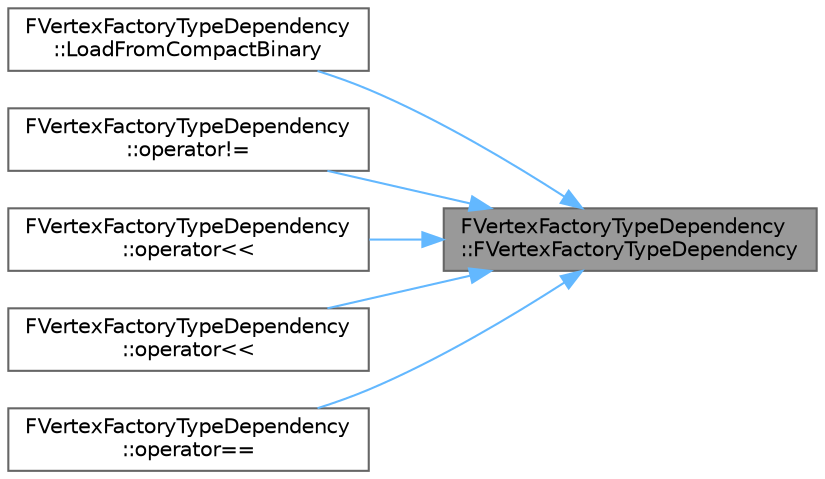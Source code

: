 digraph "FVertexFactoryTypeDependency::FVertexFactoryTypeDependency"
{
 // INTERACTIVE_SVG=YES
 // LATEX_PDF_SIZE
  bgcolor="transparent";
  edge [fontname=Helvetica,fontsize=10,labelfontname=Helvetica,labelfontsize=10];
  node [fontname=Helvetica,fontsize=10,shape=box,height=0.2,width=0.4];
  rankdir="RL";
  Node1 [id="Node000001",label="FVertexFactoryTypeDependency\l::FVertexFactoryTypeDependency",height=0.2,width=0.4,color="gray40", fillcolor="grey60", style="filled", fontcolor="black",tooltip=" "];
  Node1 -> Node2 [id="edge1_Node000001_Node000002",dir="back",color="steelblue1",style="solid",tooltip=" "];
  Node2 [id="Node000002",label="FVertexFactoryTypeDependency\l::LoadFromCompactBinary",height=0.2,width=0.4,color="grey40", fillcolor="white", style="filled",URL="$de/dd5/classFVertexFactoryTypeDependency.html#ab3edca92ba0c11a7b8eb2834a418fc49",tooltip=" "];
  Node1 -> Node3 [id="edge2_Node000001_Node000003",dir="back",color="steelblue1",style="solid",tooltip=" "];
  Node3 [id="Node000003",label="FVertexFactoryTypeDependency\l::operator!=",height=0.2,width=0.4,color="grey40", fillcolor="white", style="filled",URL="$de/dd5/classFVertexFactoryTypeDependency.html#a2aff7debf8ae0ec22cf2d4352833ba57",tooltip=" "];
  Node1 -> Node4 [id="edge3_Node000001_Node000004",dir="back",color="steelblue1",style="solid",tooltip=" "];
  Node4 [id="Node000004",label="FVertexFactoryTypeDependency\l::operator\<\<",height=0.2,width=0.4,color="grey40", fillcolor="white", style="filled",URL="$de/dd5/classFVertexFactoryTypeDependency.html#ae4b0565cb3cdeca77c783cde23d1a0da",tooltip=" "];
  Node1 -> Node5 [id="edge4_Node000001_Node000005",dir="back",color="steelblue1",style="solid",tooltip=" "];
  Node5 [id="Node000005",label="FVertexFactoryTypeDependency\l::operator\<\<",height=0.2,width=0.4,color="grey40", fillcolor="white", style="filled",URL="$de/dd5/classFVertexFactoryTypeDependency.html#a30bc7d9bfeee7e539b3913f4592f63ef",tooltip=" "];
  Node1 -> Node6 [id="edge5_Node000001_Node000006",dir="back",color="steelblue1",style="solid",tooltip=" "];
  Node6 [id="Node000006",label="FVertexFactoryTypeDependency\l::operator==",height=0.2,width=0.4,color="grey40", fillcolor="white", style="filled",URL="$de/dd5/classFVertexFactoryTypeDependency.html#a96af562a84e32fe09960af2018065c2b",tooltip=" "];
}
